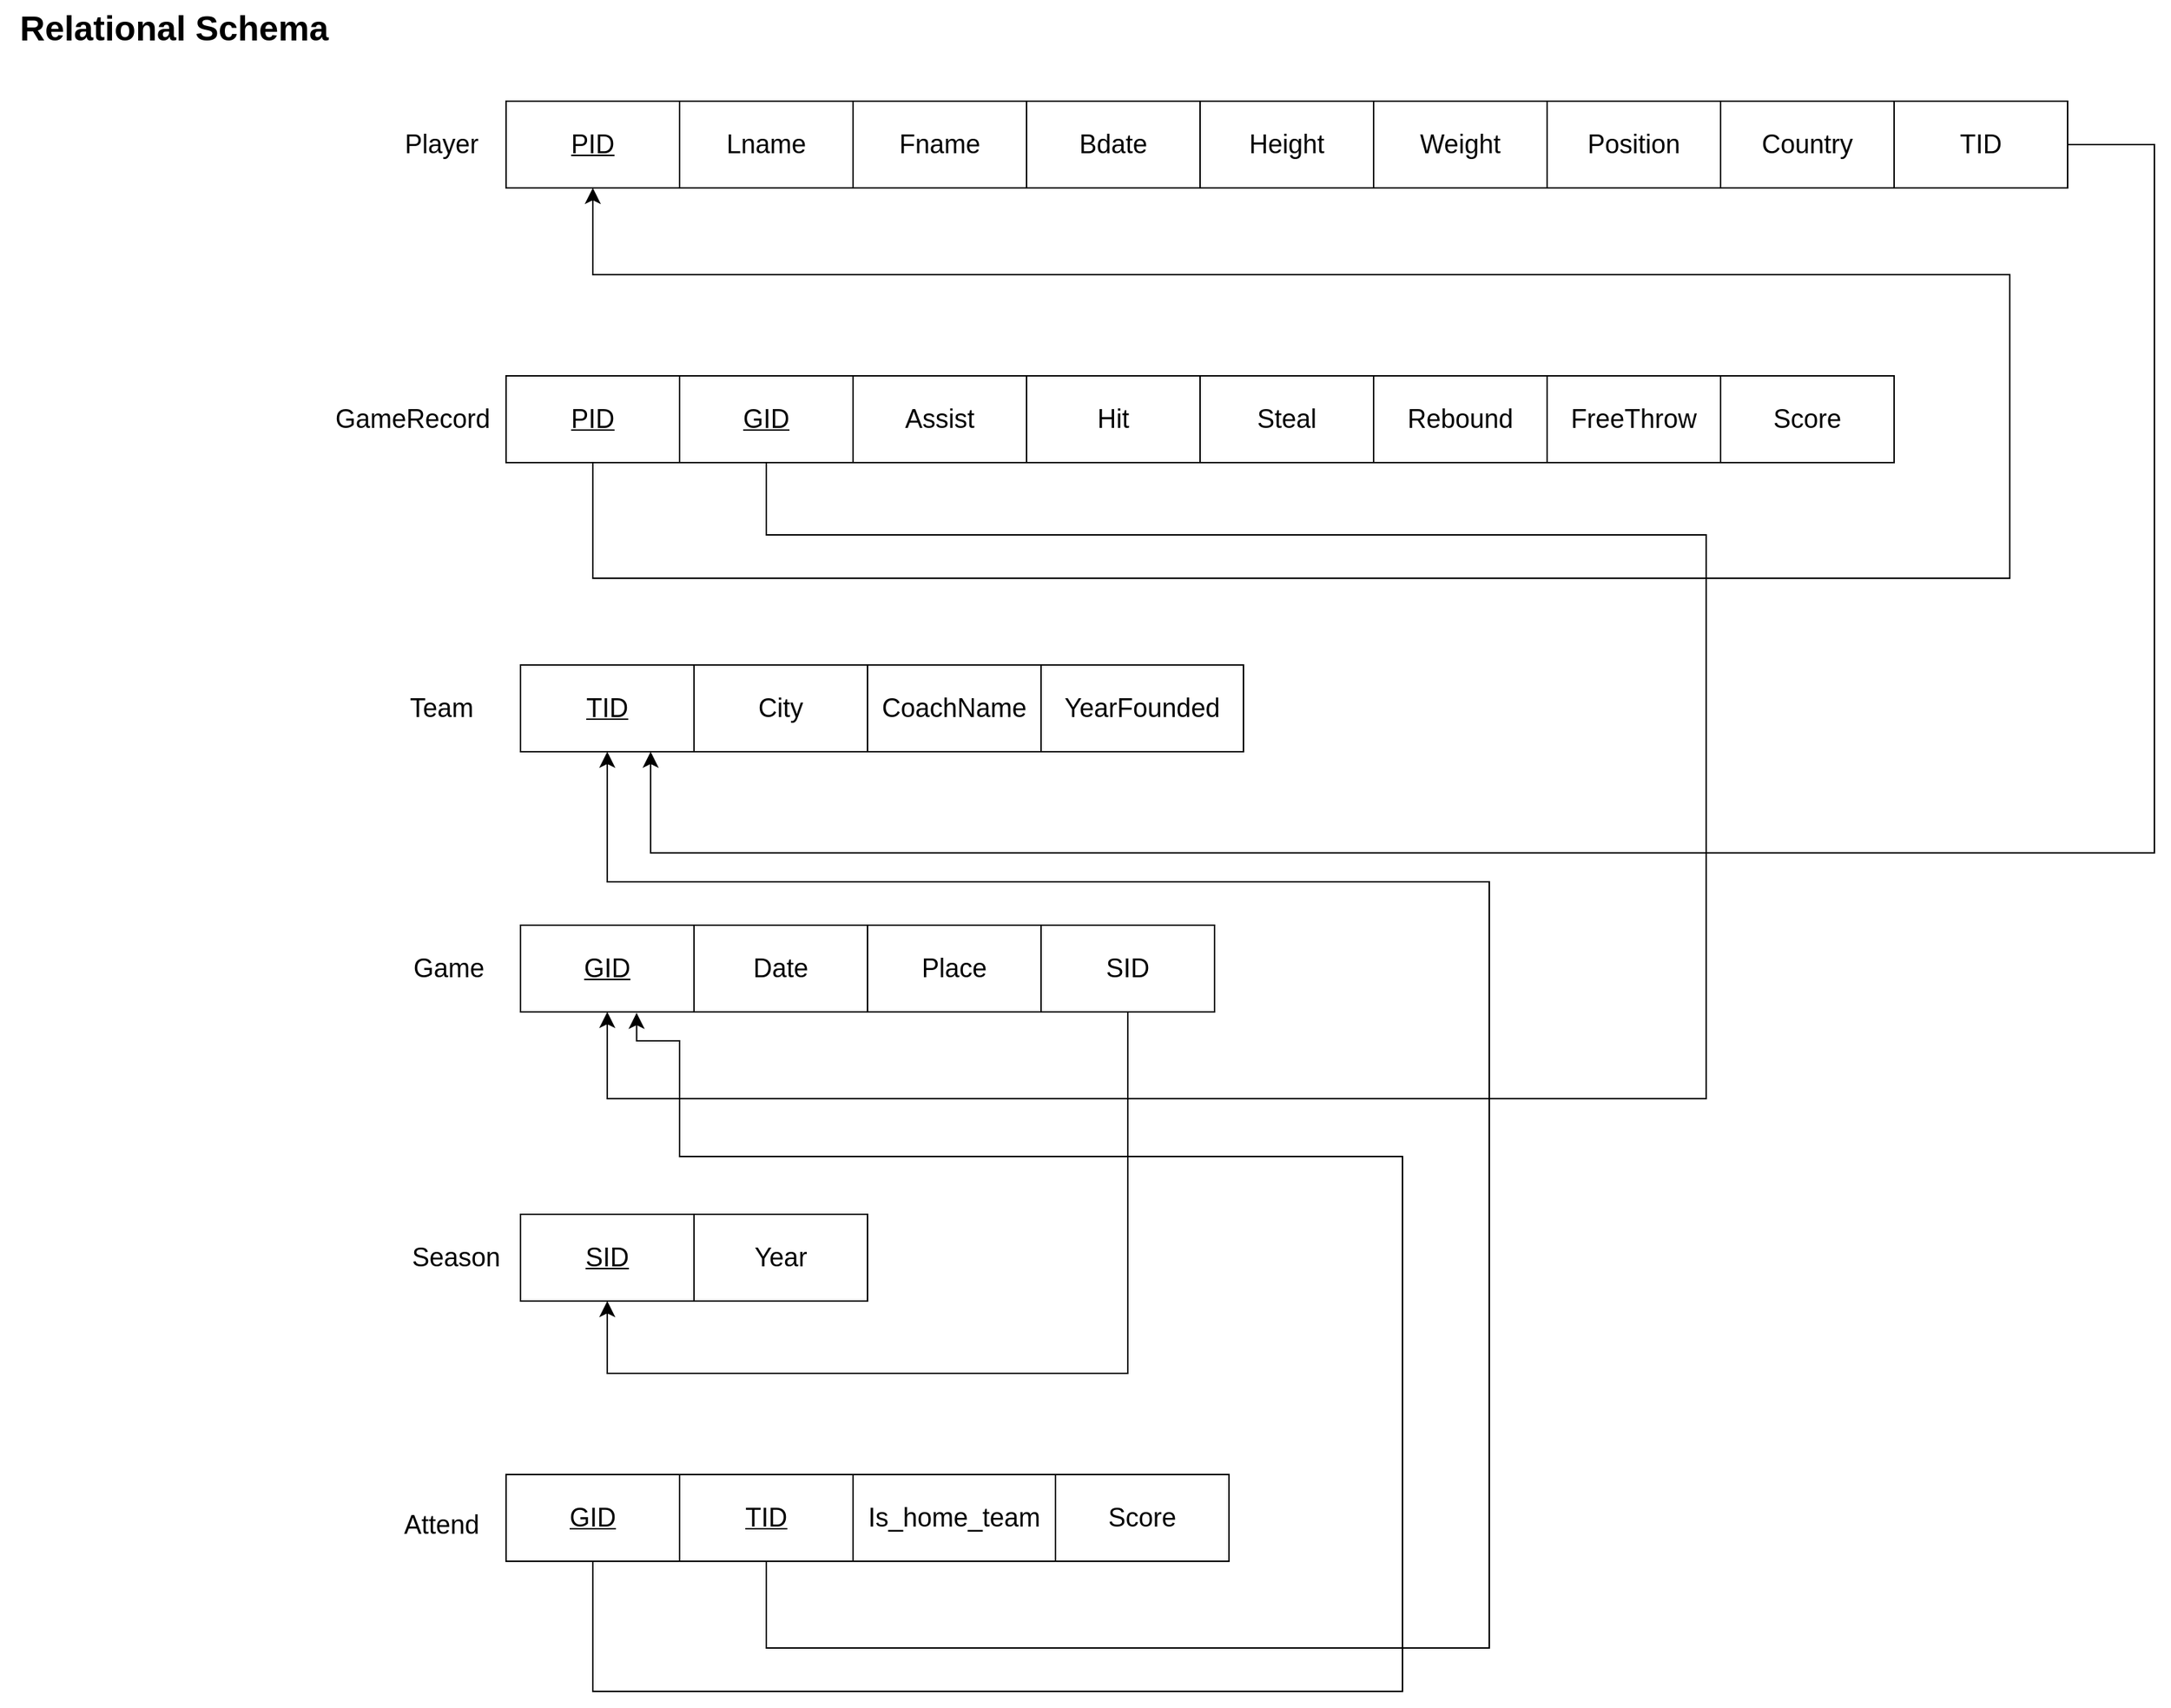 <mxfile version="24.2.5" type="device">
  <diagram id="R2lEEEUBdFMjLlhIrx00" name="Page-1">
    <mxGraphModel dx="2312" dy="1220" grid="1" gridSize="10" guides="1" tooltips="1" connect="1" arrows="1" fold="1" page="1" pageScale="1" pageWidth="850" pageHeight="1100" math="0" shadow="0" extFonts="Permanent Marker^https://fonts.googleapis.com/css?family=Permanent+Marker">
      <root>
        <mxCell id="0" />
        <mxCell id="1" parent="0" />
        <mxCell id="uIxwfPzpiajrzy3kSGXg-2" value="&lt;u style=&quot;font-size: 18px;&quot;&gt;&lt;font style=&quot;font-size: 18px;&quot;&gt;PID&lt;/font&gt;&lt;/u&gt;" style="rounded=0;whiteSpace=wrap;html=1;fontSize=18;" parent="1" vertex="1">
          <mxGeometry x="-40" y="110" width="120" height="60" as="geometry" />
        </mxCell>
        <mxCell id="uIxwfPzpiajrzy3kSGXg-3" value="&lt;font style=&quot;font-size: 18px;&quot;&gt;Lname&lt;/font&gt;" style="rounded=0;whiteSpace=wrap;html=1;fontSize=18;" parent="1" vertex="1">
          <mxGeometry x="80" y="110" width="120" height="60" as="geometry" />
        </mxCell>
        <mxCell id="uIxwfPzpiajrzy3kSGXg-4" value="Fname" style="rounded=0;whiteSpace=wrap;html=1;fontSize=18;" parent="1" vertex="1">
          <mxGeometry x="200" y="110" width="120" height="60" as="geometry" />
        </mxCell>
        <mxCell id="uIxwfPzpiajrzy3kSGXg-6" value="&lt;font style=&quot;font-size: 18px;&quot;&gt;Player&lt;/font&gt;" style="text;html=1;align=center;verticalAlign=middle;resizable=0;points=[];autosize=1;strokeColor=none;fillColor=none;fontSize=18;" parent="1" vertex="1">
          <mxGeometry x="-120" y="120" width="70" height="40" as="geometry" />
        </mxCell>
        <mxCell id="uIxwfPzpiajrzy3kSGXg-7" value="Bdate" style="rounded=0;whiteSpace=wrap;html=1;fontSize=18;" parent="1" vertex="1">
          <mxGeometry x="320" y="110" width="120" height="60" as="geometry" />
        </mxCell>
        <mxCell id="uIxwfPzpiajrzy3kSGXg-11" value="Height" style="rounded=0;whiteSpace=wrap;html=1;fontSize=18;" parent="1" vertex="1">
          <mxGeometry x="440" y="110" width="120" height="60" as="geometry" />
        </mxCell>
        <mxCell id="uIxwfPzpiajrzy3kSGXg-12" value="Weight" style="rounded=0;whiteSpace=wrap;html=1;fontSize=18;" parent="1" vertex="1">
          <mxGeometry x="560" y="110" width="120" height="60" as="geometry" />
        </mxCell>
        <mxCell id="uIxwfPzpiajrzy3kSGXg-13" value="Position" style="rounded=0;whiteSpace=wrap;html=1;fontSize=18;" parent="1" vertex="1">
          <mxGeometry x="680" y="110" width="120" height="60" as="geometry" />
        </mxCell>
        <mxCell id="uIxwfPzpiajrzy3kSGXg-14" value="Country" style="rounded=0;whiteSpace=wrap;html=1;fontSize=18;" parent="1" vertex="1">
          <mxGeometry x="800" y="110" width="120" height="60" as="geometry" />
        </mxCell>
        <mxCell id="uIxwfPzpiajrzy3kSGXg-15" value="&lt;u style=&quot;font-size: 18px;&quot;&gt;PID&lt;/u&gt;" style="rounded=0;whiteSpace=wrap;html=1;fontSize=18;" parent="1" vertex="1">
          <mxGeometry x="-40" y="300" width="120" height="60" as="geometry" />
        </mxCell>
        <mxCell id="uIxwfPzpiajrzy3kSGXg-16" value="&lt;u style=&quot;font-size: 18px;&quot;&gt;GID&lt;/u&gt;" style="rounded=0;whiteSpace=wrap;html=1;fontSize=18;" parent="1" vertex="1">
          <mxGeometry x="80" y="300" width="120" height="60" as="geometry" />
        </mxCell>
        <mxCell id="uIxwfPzpiajrzy3kSGXg-17" value="Assist" style="rounded=0;whiteSpace=wrap;html=1;fontSize=18;" parent="1" vertex="1">
          <mxGeometry x="200" y="300" width="120" height="60" as="geometry" />
        </mxCell>
        <mxCell id="uIxwfPzpiajrzy3kSGXg-18" value="Hit" style="rounded=0;whiteSpace=wrap;html=1;fontSize=18;" parent="1" vertex="1">
          <mxGeometry x="320" y="300" width="120" height="60" as="geometry" />
        </mxCell>
        <mxCell id="uIxwfPzpiajrzy3kSGXg-19" value="&lt;font style=&quot;font-size: 18px;&quot;&gt;GameRecord&lt;/font&gt;" style="text;html=1;align=center;verticalAlign=middle;resizable=0;points=[];autosize=1;strokeColor=none;fillColor=none;" parent="1" vertex="1">
          <mxGeometry x="-170" y="310" width="130" height="40" as="geometry" />
        </mxCell>
        <mxCell id="uIxwfPzpiajrzy3kSGXg-20" value="Steal" style="rounded=0;whiteSpace=wrap;html=1;fontSize=18;" parent="1" vertex="1">
          <mxGeometry x="440" y="300" width="120" height="60" as="geometry" />
        </mxCell>
        <mxCell id="uIxwfPzpiajrzy3kSGXg-21" value="Rebound" style="rounded=0;whiteSpace=wrap;html=1;fontSize=18;" parent="1" vertex="1">
          <mxGeometry x="560" y="300" width="120" height="60" as="geometry" />
        </mxCell>
        <mxCell id="uIxwfPzpiajrzy3kSGXg-22" value="FreeThrow" style="rounded=0;whiteSpace=wrap;html=1;fontSize=18;" parent="1" vertex="1">
          <mxGeometry x="680" y="300" width="120" height="60" as="geometry" />
        </mxCell>
        <mxCell id="uIxwfPzpiajrzy3kSGXg-35" value="&lt;u style=&quot;font-size: 18px;&quot;&gt;TID&lt;/u&gt;" style="rounded=0;whiteSpace=wrap;html=1;fontSize=18;" parent="1" vertex="1">
          <mxGeometry x="-30" y="500" width="120" height="60" as="geometry" />
        </mxCell>
        <mxCell id="uIxwfPzpiajrzy3kSGXg-36" value="City" style="rounded=0;whiteSpace=wrap;html=1;fontSize=18;" parent="1" vertex="1">
          <mxGeometry x="90" y="500" width="120" height="60" as="geometry" />
        </mxCell>
        <mxCell id="uIxwfPzpiajrzy3kSGXg-37" value="CoachName" style="rounded=0;whiteSpace=wrap;html=1;fontSize=18;" parent="1" vertex="1">
          <mxGeometry x="210" y="500" width="120" height="60" as="geometry" />
        </mxCell>
        <mxCell id="uIxwfPzpiajrzy3kSGXg-38" value="YearFounded" style="rounded=0;whiteSpace=wrap;html=1;fontSize=18;" parent="1" vertex="1">
          <mxGeometry x="330" y="500" width="140" height="60" as="geometry" />
        </mxCell>
        <mxCell id="uIxwfPzpiajrzy3kSGXg-39" value="&lt;font style=&quot;font-size: 18px;&quot;&gt;Team&lt;/font&gt;" style="text;html=1;align=center;verticalAlign=middle;resizable=0;points=[];autosize=1;strokeColor=none;fillColor=none;fontSize=18;" parent="1" vertex="1">
          <mxGeometry x="-120" y="510" width="70" height="40" as="geometry" />
        </mxCell>
        <mxCell id="uIxwfPzpiajrzy3kSGXg-45" value="&lt;u style=&quot;font-size: 18px;&quot;&gt;GID&lt;/u&gt;" style="rounded=0;whiteSpace=wrap;html=1;fontSize=18;" parent="1" vertex="1">
          <mxGeometry x="-30" y="680" width="120" height="60" as="geometry" />
        </mxCell>
        <mxCell id="uIxwfPzpiajrzy3kSGXg-46" value="Date" style="rounded=0;whiteSpace=wrap;html=1;fontSize=18;" parent="1" vertex="1">
          <mxGeometry x="90" y="680" width="120" height="60" as="geometry" />
        </mxCell>
        <mxCell id="uIxwfPzpiajrzy3kSGXg-47" value="Place" style="rounded=0;whiteSpace=wrap;html=1;fontSize=18;" parent="1" vertex="1">
          <mxGeometry x="210" y="680" width="120" height="60" as="geometry" />
        </mxCell>
        <mxCell id="uIxwfPzpiajrzy3kSGXg-48" value="SID" style="rounded=0;whiteSpace=wrap;html=1;fontSize=18;" parent="1" vertex="1">
          <mxGeometry x="330" y="680" width="120" height="60" as="geometry" />
        </mxCell>
        <mxCell id="uIxwfPzpiajrzy3kSGXg-49" value="&lt;font style=&quot;font-size: 18px;&quot;&gt;Game&lt;/font&gt;" style="text;html=1;align=center;verticalAlign=middle;resizable=0;points=[];autosize=1;strokeColor=none;fillColor=none;fontSize=18;" parent="1" vertex="1">
          <mxGeometry x="-115" y="690" width="70" height="40" as="geometry" />
        </mxCell>
        <mxCell id="uIxwfPzpiajrzy3kSGXg-55" value="&lt;u style=&quot;font-size: 18px;&quot;&gt;SID&lt;/u&gt;" style="rounded=0;whiteSpace=wrap;html=1;fontSize=18;" parent="1" vertex="1">
          <mxGeometry x="-30" y="880" width="120" height="60" as="geometry" />
        </mxCell>
        <mxCell id="uIxwfPzpiajrzy3kSGXg-56" value="Year" style="rounded=0;whiteSpace=wrap;html=1;fontSize=18;" parent="1" vertex="1">
          <mxGeometry x="90" y="880" width="120" height="60" as="geometry" />
        </mxCell>
        <mxCell id="uIxwfPzpiajrzy3kSGXg-59" value="&lt;font style=&quot;font-size: 18px;&quot;&gt;Season&lt;/font&gt;" style="text;html=1;align=center;verticalAlign=middle;resizable=0;points=[];autosize=1;strokeColor=none;fillColor=none;fontSize=18;" parent="1" vertex="1">
          <mxGeometry x="-115" y="890" width="80" height="40" as="geometry" />
        </mxCell>
        <mxCell id="uIxwfPzpiajrzy3kSGXg-65" value="&lt;u style=&quot;font-size: 18px;&quot;&gt;GID&lt;/u&gt;" style="rounded=0;whiteSpace=wrap;html=1;fontSize=18;" parent="1" vertex="1">
          <mxGeometry x="-40" y="1060" width="120" height="60" as="geometry" />
        </mxCell>
        <mxCell id="uIxwfPzpiajrzy3kSGXg-66" value="&lt;u style=&quot;font-size: 18px;&quot;&gt;TID&lt;/u&gt;" style="rounded=0;whiteSpace=wrap;html=1;fontSize=18;" parent="1" vertex="1">
          <mxGeometry x="80" y="1060" width="120" height="60" as="geometry" />
        </mxCell>
        <mxCell id="uIxwfPzpiajrzy3kSGXg-67" value="Is_home_team" style="rounded=0;whiteSpace=wrap;html=1;fontSize=18;" parent="1" vertex="1">
          <mxGeometry x="200" y="1060" width="140" height="60" as="geometry" />
        </mxCell>
        <mxCell id="uIxwfPzpiajrzy3kSGXg-68" value="Score" style="rounded=0;whiteSpace=wrap;html=1;fontSize=18;" parent="1" vertex="1">
          <mxGeometry x="340" y="1060" width="120" height="60" as="geometry" />
        </mxCell>
        <mxCell id="uIxwfPzpiajrzy3kSGXg-69" value="&lt;font style=&quot;font-size: 18px;&quot;&gt;Attend&lt;/font&gt;" style="text;html=1;align=center;verticalAlign=middle;resizable=0;points=[];autosize=1;strokeColor=none;fillColor=none;fontSize=18;" parent="1" vertex="1">
          <mxGeometry x="-125" y="1075" width="80" height="40" as="geometry" />
        </mxCell>
        <mxCell id="uIxwfPzpiajrzy3kSGXg-85" value="" style="edgeStyle=segmentEdgeStyle;endArrow=classic;html=1;curved=0;rounded=0;endSize=8;startSize=8;entryX=0.5;entryY=1;entryDx=0;entryDy=0;exitX=0.5;exitY=1;exitDx=0;exitDy=0;fontSize=18;" parent="1" source="uIxwfPzpiajrzy3kSGXg-15" target="uIxwfPzpiajrzy3kSGXg-2" edge="1">
          <mxGeometry width="50" height="50" relative="1" as="geometry">
            <mxPoint x="240" y="310" as="sourcePoint" />
            <mxPoint x="290" y="260" as="targetPoint" />
            <Array as="points">
              <mxPoint x="20" y="440" />
              <mxPoint x="1000" y="440" />
              <mxPoint x="1000" y="230" />
              <mxPoint x="20" y="230" />
            </Array>
          </mxGeometry>
        </mxCell>
        <mxCell id="uIxwfPzpiajrzy3kSGXg-86" value="" style="edgeStyle=segmentEdgeStyle;endArrow=classic;html=1;curved=0;rounded=0;endSize=8;startSize=8;entryX=0.5;entryY=1;entryDx=0;entryDy=0;exitX=0.5;exitY=1;exitDx=0;exitDy=0;fontSize=18;" parent="1" source="uIxwfPzpiajrzy3kSGXg-66" target="uIxwfPzpiajrzy3kSGXg-35" edge="1">
          <mxGeometry width="50" height="50" relative="1" as="geometry">
            <mxPoint x="540" y="1150" as="sourcePoint" />
            <mxPoint x="110" y="660" as="targetPoint" />
            <Array as="points">
              <mxPoint x="140" y="1180" />
              <mxPoint x="640" y="1180" />
              <mxPoint x="640" y="650" />
              <mxPoint x="30" y="650" />
            </Array>
          </mxGeometry>
        </mxCell>
        <mxCell id="uIxwfPzpiajrzy3kSGXg-87" value="" style="edgeStyle=segmentEdgeStyle;endArrow=classic;html=1;curved=0;rounded=0;endSize=8;startSize=8;entryX=0.5;entryY=1;entryDx=0;entryDy=0;exitX=0.5;exitY=1;exitDx=0;exitDy=0;fontSize=18;" parent="1" source="uIxwfPzpiajrzy3kSGXg-16" target="uIxwfPzpiajrzy3kSGXg-45" edge="1">
          <mxGeometry width="50" height="50" relative="1" as="geometry">
            <mxPoint x="30" y="370" as="sourcePoint" />
            <mxPoint x="30" y="180" as="targetPoint" />
            <Array as="points">
              <mxPoint x="140" y="410" />
              <mxPoint x="790" y="410" />
              <mxPoint x="790" y="800" />
              <mxPoint x="30" y="800" />
            </Array>
          </mxGeometry>
        </mxCell>
        <mxCell id="uIxwfPzpiajrzy3kSGXg-88" value="" style="edgeStyle=segmentEdgeStyle;endArrow=classic;html=1;curved=0;rounded=0;endSize=8;startSize=8;entryX=0.5;entryY=1;entryDx=0;entryDy=0;exitX=0.5;exitY=1;exitDx=0;exitDy=0;fontSize=18;" parent="1" source="uIxwfPzpiajrzy3kSGXg-48" target="uIxwfPzpiajrzy3kSGXg-55" edge="1">
          <mxGeometry width="50" height="50" relative="1" as="geometry">
            <mxPoint x="320" y="545" as="sourcePoint" />
            <mxPoint x="210" y="925" as="targetPoint" />
            <Array as="points">
              <mxPoint x="390" y="990" />
              <mxPoint x="30" y="990" />
            </Array>
          </mxGeometry>
        </mxCell>
        <mxCell id="uIxwfPzpiajrzy3kSGXg-90" value="" style="edgeStyle=segmentEdgeStyle;endArrow=classic;html=1;curved=0;rounded=0;endSize=8;startSize=8;entryX=0.669;entryY=1.011;entryDx=0;entryDy=0;exitX=0.5;exitY=1;exitDx=0;exitDy=0;entryPerimeter=0;fontSize=18;" parent="1" source="uIxwfPzpiajrzy3kSGXg-65" target="uIxwfPzpiajrzy3kSGXg-45" edge="1">
          <mxGeometry width="50" height="50" relative="1" as="geometry">
            <mxPoint x="30" y="1140" as="sourcePoint" />
            <mxPoint x="40" y="760" as="targetPoint" />
            <Array as="points">
              <mxPoint x="20" y="1210" />
              <mxPoint x="580" y="1210" />
              <mxPoint x="580" y="840" />
              <mxPoint x="80" y="840" />
              <mxPoint x="80" y="760" />
              <mxPoint x="50" y="760" />
            </Array>
          </mxGeometry>
        </mxCell>
        <mxCell id="uIxwfPzpiajrzy3kSGXg-91" value="TID" style="rounded=0;whiteSpace=wrap;html=1;fontSize=18;" parent="1" vertex="1">
          <mxGeometry x="920" y="110" width="120" height="60" as="geometry" />
        </mxCell>
        <mxCell id="uIxwfPzpiajrzy3kSGXg-92" value="" style="edgeStyle=segmentEdgeStyle;endArrow=classic;html=1;curved=0;rounded=0;endSize=8;startSize=8;entryX=0.75;entryY=1;entryDx=0;entryDy=0;exitX=1;exitY=0.5;exitDx=0;exitDy=0;fontSize=18;" parent="1" source="uIxwfPzpiajrzy3kSGXg-91" target="uIxwfPzpiajrzy3kSGXg-35" edge="1">
          <mxGeometry width="50" height="50" relative="1" as="geometry">
            <mxPoint x="710" y="900" as="sourcePoint" />
            <mxPoint x="600" y="340" as="targetPoint" />
            <Array as="points">
              <mxPoint x="1100" y="140" />
              <mxPoint x="1100" y="630" />
              <mxPoint x="60" y="630" />
            </Array>
          </mxGeometry>
        </mxCell>
        <mxCell id="uIxwfPzpiajrzy3kSGXg-93" value="&lt;font style=&quot;font-size: 24px;&quot;&gt;&lt;b&gt;Relational Schema&lt;/b&gt;&lt;/font&gt;" style="text;html=1;align=center;verticalAlign=middle;resizable=0;points=[];autosize=1;strokeColor=none;fillColor=none;" parent="1" vertex="1">
          <mxGeometry x="-390" y="40" width="240" height="40" as="geometry" />
        </mxCell>
        <mxCell id="eBMieuoR2ky231N-ZAj3-1" value="Score" style="rounded=0;whiteSpace=wrap;html=1;fontSize=18;" parent="1" vertex="1">
          <mxGeometry x="800" y="300" width="120" height="60" as="geometry" />
        </mxCell>
      </root>
    </mxGraphModel>
  </diagram>
</mxfile>
